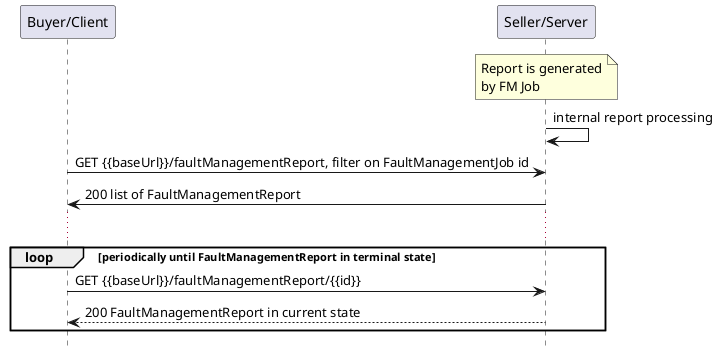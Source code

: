 @startuml useCase12Polling

hide footbox

participant "Buyer/Client" as B
participant "Seller/Server" as S

note over S: Report is generated\nby FM Job
S -> S : internal report processing
B -> S : GET {{baseUrl}}/faultManagementReport, filter on FaultManagementJob id
S -> B : 200 list of FaultManagementReport

...

loop periodically until FaultManagementReport in terminal state
  B -> S :   GET {{baseUrl}}/faultManagementReport/{{id}}
  return 200 FaultManagementReport in current state
end

@enduml